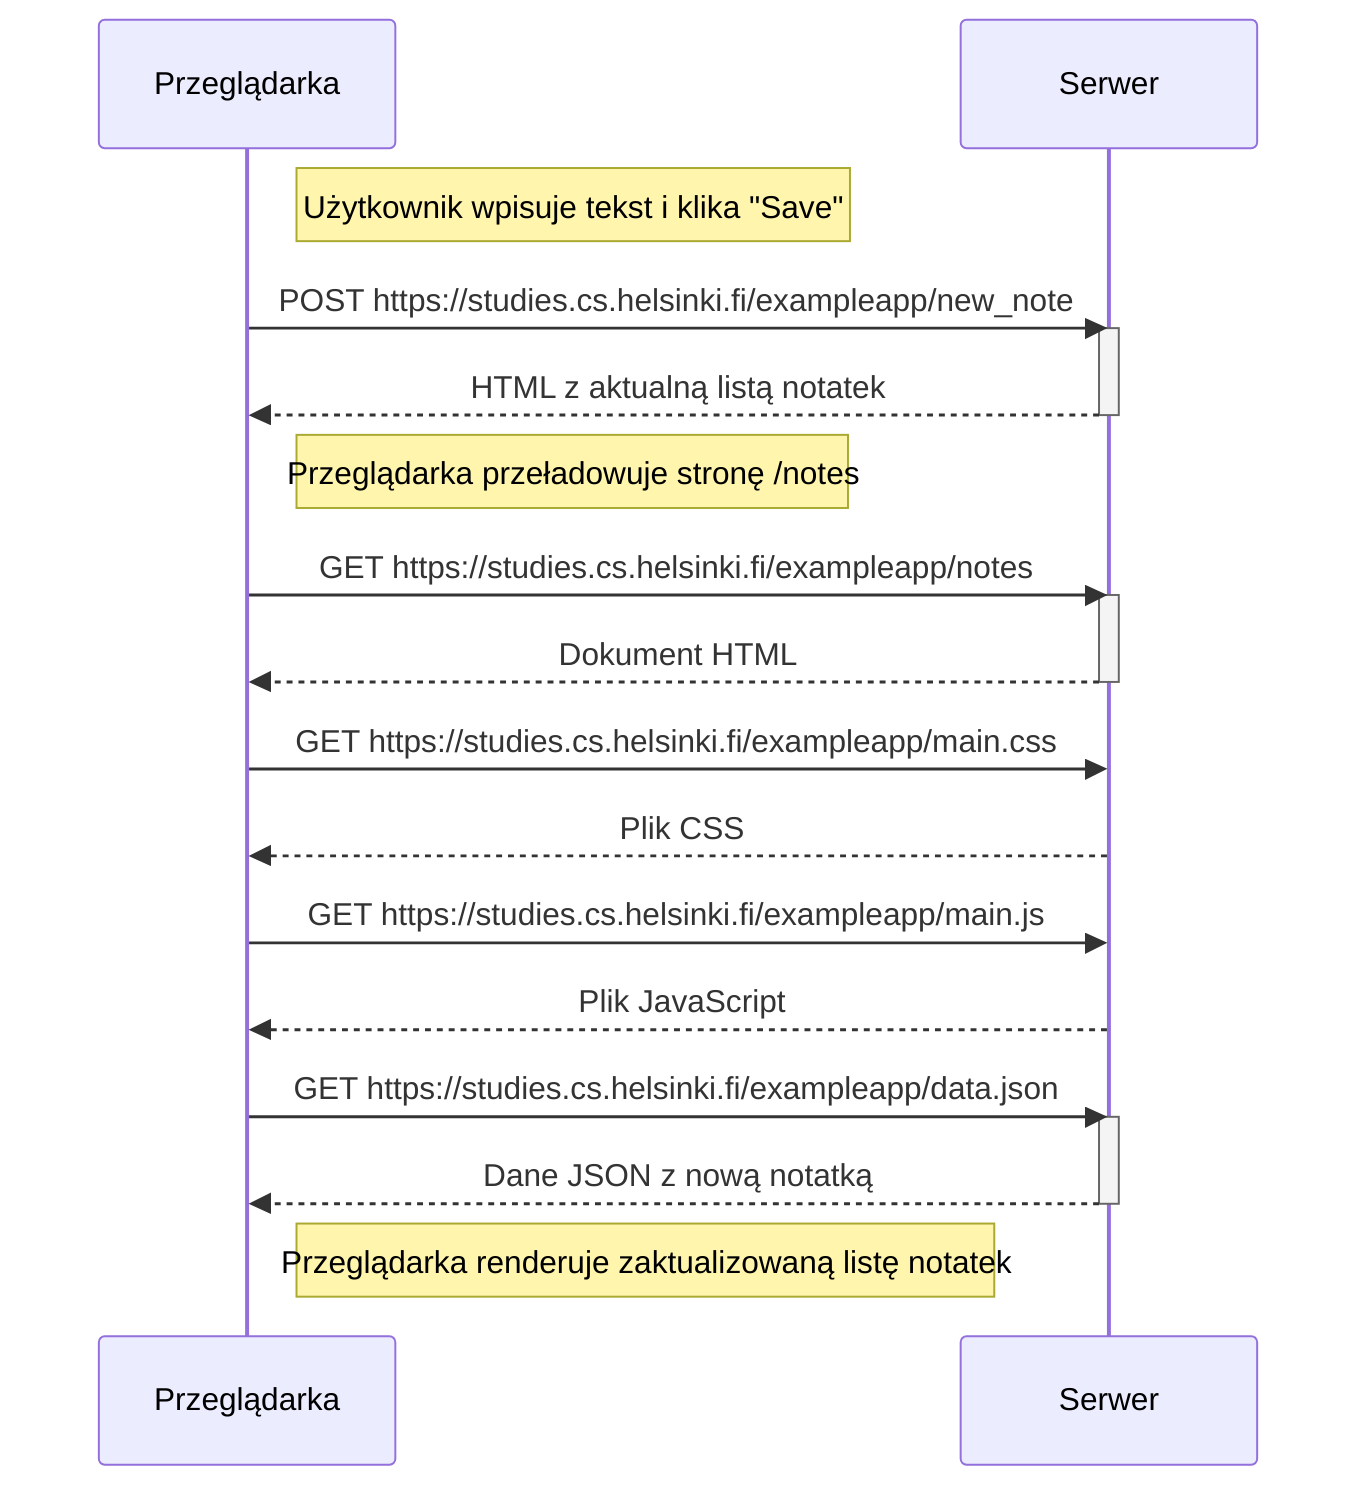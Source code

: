 sequenceDiagram
    participant Przeglądarka
    participant Serwer

    Note right of Przeglądarka: Użytkownik wpisuje tekst i klika "Save" 

    Przeglądarka->>Serwer: POST https://studies.cs.helsinki.fi/exampleapp/new_note
    activate Serwer
    Serwer-->>Przeglądarka: HTML z aktualną listą notatek
    deactivate Serwer

    Note right of Przeglądarka: Przeglądarka przeładowuje stronę /notes

    Przeglądarka->>Serwer: GET https://studies.cs.helsinki.fi/exampleapp/notes
    activate Serwer
    Serwer-->>Przeglądarka: Dokument HTML
    deactivate Serwer

    Przeglądarka->>Serwer: GET https://studies.cs.helsinki.fi/exampleapp/main.css
    Serwer-->>Przeglądarka: Plik CSS

    Przeglądarka->>Serwer: GET https://studies.cs.helsinki.fi/exampleapp/main.js
    Serwer-->>Przeglądarka: Plik JavaScript

    Przeglądarka->>Serwer: GET https://studies.cs.helsinki.fi/exampleapp/data.json
    activate Serwer
    Serwer-->>Przeglądarka: Dane JSON z nową notatką
    deactivate Serwer

    Note right of Przeglądarka: Przeglądarka renderuje zaktualizowaną listę notatek